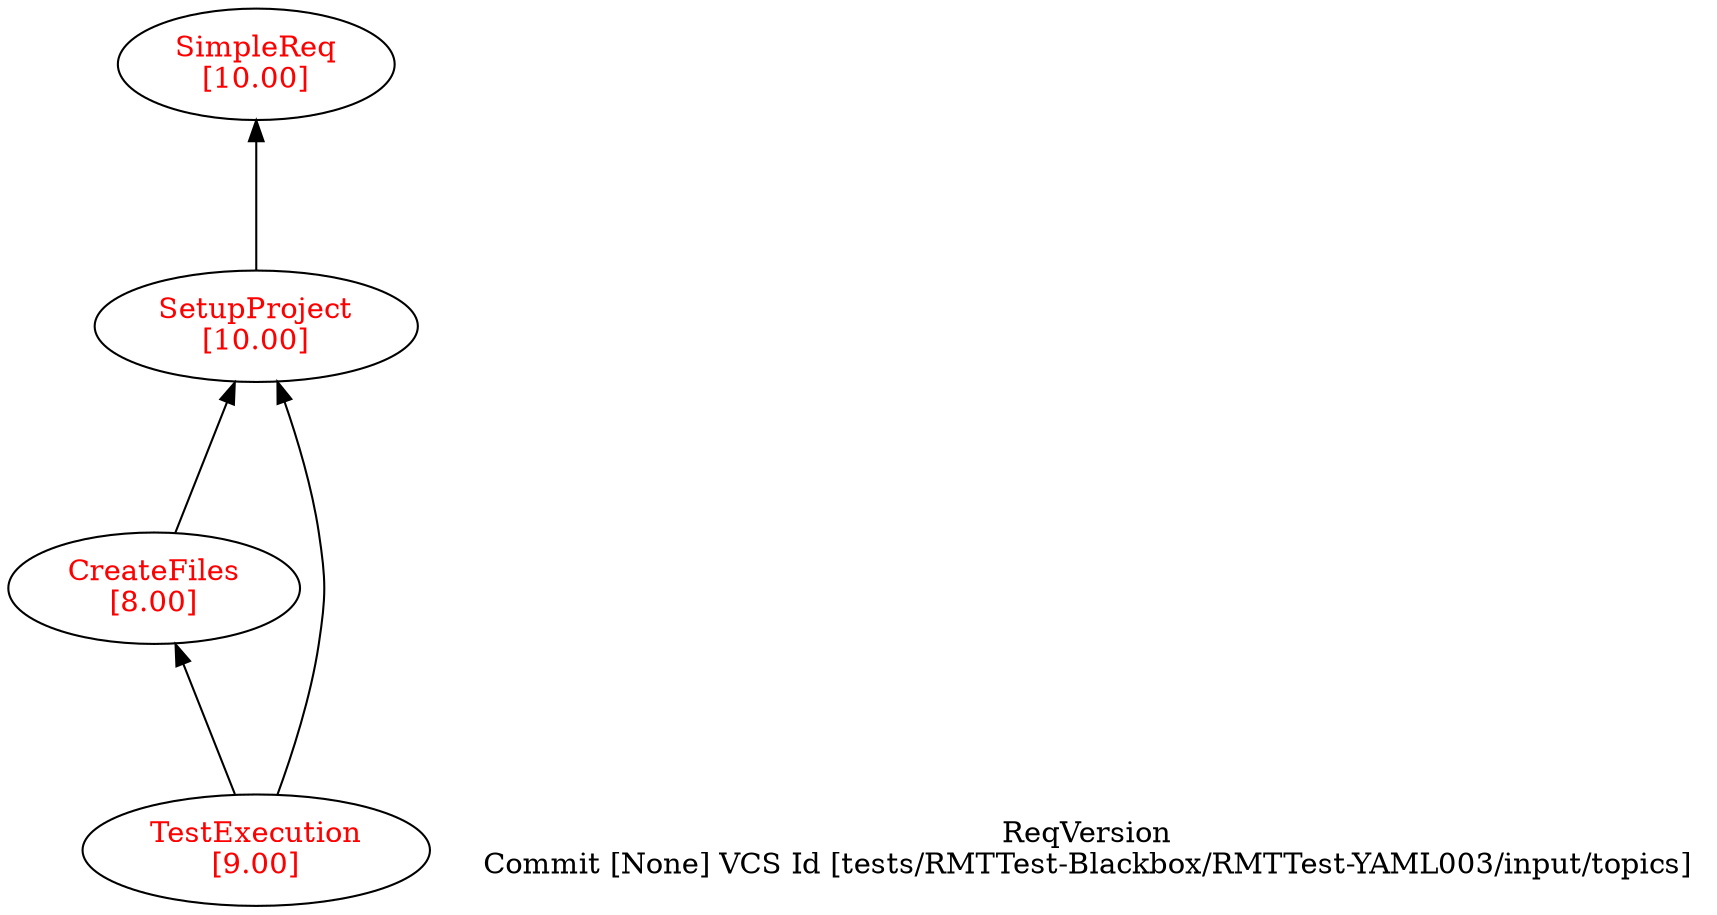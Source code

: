 digraph reqdeps {
rankdir=BT;
mclimit=10.0;
nslimit=10.0;ranksep=1;
"CreateFiles" [fontcolor=red,label="CreateFiles\n[8.00]"];
"CreateFiles" -> "SetupProject";
"SetupProject" [fontcolor=red,label="SetupProject\n[10.00]"];
"SetupProject" -> "SimpleReq";
"SimpleReq" [fontcolor=red,label="SimpleReq\n[10.00]"];
"TestExecution" [fontcolor=red,label="TestExecution\n[9.00]"];
"TestExecution" -> "CreateFiles";
"TestExecution" -> "SetupProject";
ReqVersion [shape=plaintext label="ReqVersion\nCommit [None] VCS Id [tests/RMTTest-Blackbox/RMTTest-YAML003/input/topics]"]
}
